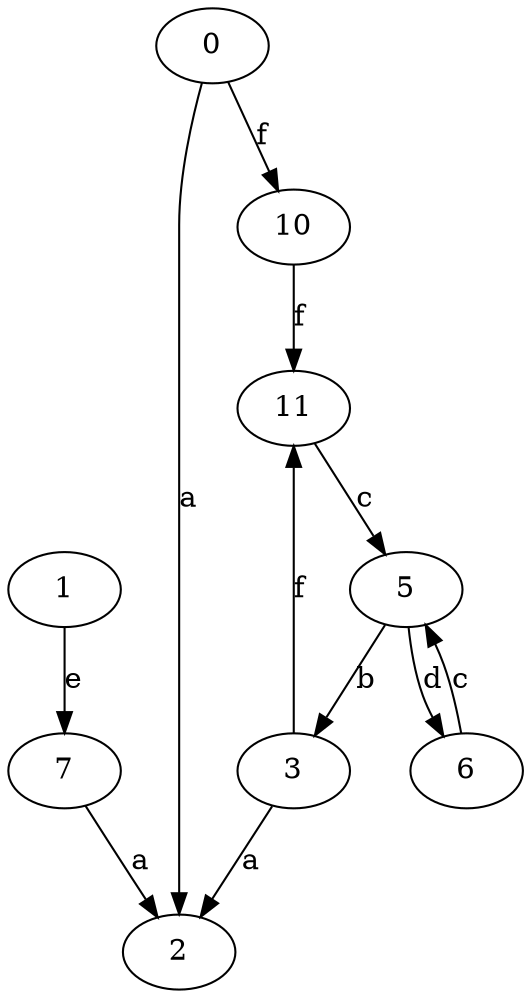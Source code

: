 strict digraph  {
1;
2;
0;
3;
5;
6;
7;
10;
11;
1 -> 7  [label=e];
0 -> 2  [label=a];
0 -> 10  [label=f];
3 -> 2  [label=a];
3 -> 11  [label=f];
5 -> 3  [label=b];
5 -> 6  [label=d];
6 -> 5  [label=c];
7 -> 2  [label=a];
10 -> 11  [label=f];
11 -> 5  [label=c];
}
